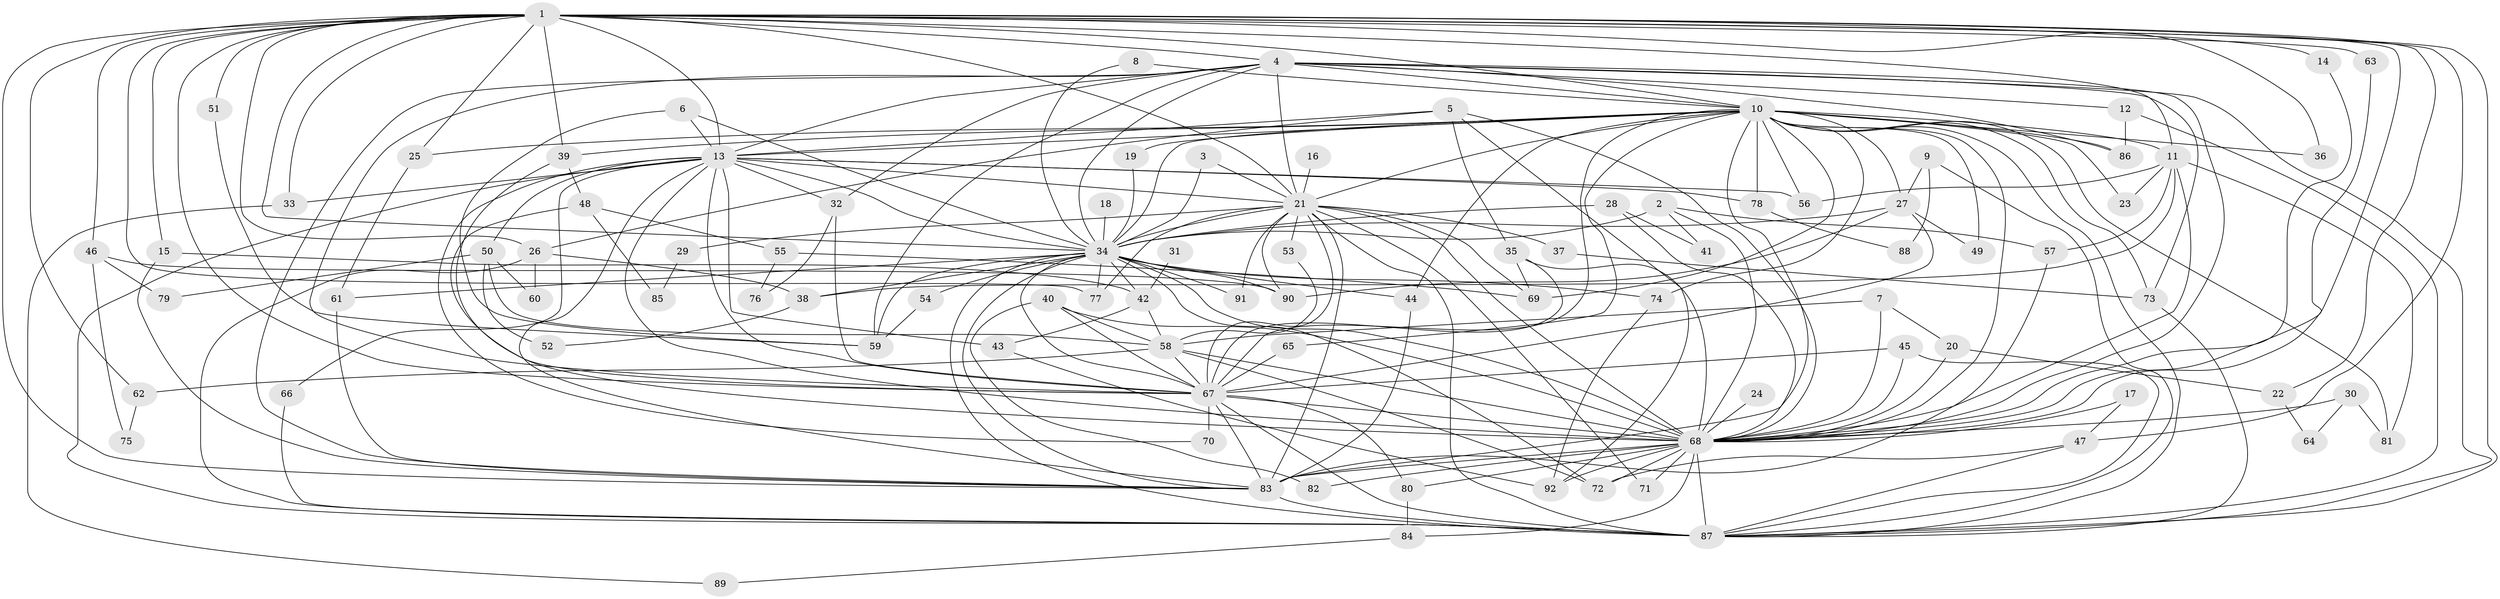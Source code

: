 // original degree distribution, {26: 0.007633587786259542, 21: 0.007633587786259542, 16: 0.007633587786259542, 22: 0.007633587786259542, 29: 0.007633587786259542, 31: 0.007633587786259542, 17: 0.007633587786259542, 37: 0.007633587786259542, 15: 0.007633587786259542, 24: 0.007633587786259542, 4: 0.12213740458015267, 2: 0.5267175572519084, 8: 0.007633587786259542, 5: 0.030534351145038167, 10: 0.007633587786259542, 3: 0.21374045801526717, 6: 0.015267175572519083}
// Generated by graph-tools (version 1.1) at 2025/36/03/04/25 23:36:19]
// undirected, 92 vertices, 228 edges
graph export_dot {
  node [color=gray90,style=filled];
  1;
  2;
  3;
  4;
  5;
  6;
  7;
  8;
  9;
  10;
  11;
  12;
  13;
  14;
  15;
  16;
  17;
  18;
  19;
  20;
  21;
  22;
  23;
  24;
  25;
  26;
  27;
  28;
  29;
  30;
  31;
  32;
  33;
  34;
  35;
  36;
  37;
  38;
  39;
  40;
  41;
  42;
  43;
  44;
  45;
  46;
  47;
  48;
  49;
  50;
  51;
  52;
  53;
  54;
  55;
  56;
  57;
  58;
  59;
  60;
  61;
  62;
  63;
  64;
  65;
  66;
  67;
  68;
  69;
  70;
  71;
  72;
  73;
  74;
  75;
  76;
  77;
  78;
  79;
  80;
  81;
  82;
  83;
  84;
  85;
  86;
  87;
  88;
  89;
  90;
  91;
  92;
  1 -- 4 [weight=1.0];
  1 -- 10 [weight=1.0];
  1 -- 11 [weight=1.0];
  1 -- 13 [weight=1.0];
  1 -- 14 [weight=1.0];
  1 -- 15 [weight=1.0];
  1 -- 21 [weight=1.0];
  1 -- 22 [weight=1.0];
  1 -- 25 [weight=1.0];
  1 -- 26 [weight=1.0];
  1 -- 33 [weight=1.0];
  1 -- 34 [weight=1.0];
  1 -- 36 [weight=1.0];
  1 -- 39 [weight=1.0];
  1 -- 46 [weight=1.0];
  1 -- 47 [weight=1.0];
  1 -- 51 [weight=1.0];
  1 -- 62 [weight=2.0];
  1 -- 63 [weight=1.0];
  1 -- 67 [weight=2.0];
  1 -- 68 [weight=1.0];
  1 -- 77 [weight=1.0];
  1 -- 83 [weight=1.0];
  1 -- 87 [weight=1.0];
  2 -- 34 [weight=1.0];
  2 -- 41 [weight=1.0];
  2 -- 57 [weight=1.0];
  2 -- 68 [weight=1.0];
  3 -- 21 [weight=1.0];
  3 -- 34 [weight=1.0];
  4 -- 10 [weight=1.0];
  4 -- 12 [weight=1.0];
  4 -- 13 [weight=1.0];
  4 -- 21 [weight=1.0];
  4 -- 32 [weight=1.0];
  4 -- 34 [weight=1.0];
  4 -- 59 [weight=1.0];
  4 -- 67 [weight=1.0];
  4 -- 68 [weight=2.0];
  4 -- 73 [weight=1.0];
  4 -- 83 [weight=1.0];
  4 -- 86 [weight=1.0];
  4 -- 87 [weight=1.0];
  5 -- 13 [weight=1.0];
  5 -- 26 [weight=1.0];
  5 -- 35 [weight=1.0];
  5 -- 68 [weight=1.0];
  5 -- 92 [weight=1.0];
  6 -- 13 [weight=1.0];
  6 -- 34 [weight=1.0];
  6 -- 59 [weight=1.0];
  7 -- 20 [weight=1.0];
  7 -- 58 [weight=1.0];
  7 -- 68 [weight=1.0];
  8 -- 10 [weight=1.0];
  8 -- 34 [weight=1.0];
  9 -- 27 [weight=1.0];
  9 -- 87 [weight=1.0];
  9 -- 88 [weight=1.0];
  10 -- 11 [weight=1.0];
  10 -- 13 [weight=1.0];
  10 -- 19 [weight=1.0];
  10 -- 21 [weight=1.0];
  10 -- 23 [weight=1.0];
  10 -- 25 [weight=1.0];
  10 -- 27 [weight=1.0];
  10 -- 34 [weight=1.0];
  10 -- 36 [weight=1.0];
  10 -- 39 [weight=1.0];
  10 -- 44 [weight=1.0];
  10 -- 49 [weight=1.0];
  10 -- 56 [weight=1.0];
  10 -- 65 [weight=1.0];
  10 -- 67 [weight=1.0];
  10 -- 68 [weight=1.0];
  10 -- 69 [weight=1.0];
  10 -- 73 [weight=1.0];
  10 -- 74 [weight=1.0];
  10 -- 78 [weight=2.0];
  10 -- 81 [weight=1.0];
  10 -- 83 [weight=2.0];
  10 -- 86 [weight=1.0];
  10 -- 87 [weight=1.0];
  11 -- 23 [weight=1.0];
  11 -- 38 [weight=1.0];
  11 -- 56 [weight=1.0];
  11 -- 57 [weight=1.0];
  11 -- 68 [weight=1.0];
  11 -- 81 [weight=1.0];
  12 -- 86 [weight=1.0];
  12 -- 87 [weight=1.0];
  13 -- 21 [weight=1.0];
  13 -- 32 [weight=1.0];
  13 -- 33 [weight=1.0];
  13 -- 34 [weight=1.0];
  13 -- 43 [weight=1.0];
  13 -- 50 [weight=1.0];
  13 -- 56 [weight=1.0];
  13 -- 66 [weight=1.0];
  13 -- 67 [weight=2.0];
  13 -- 68 [weight=1.0];
  13 -- 70 [weight=1.0];
  13 -- 78 [weight=1.0];
  13 -- 83 [weight=1.0];
  13 -- 87 [weight=2.0];
  14 -- 68 [weight=1.0];
  15 -- 42 [weight=1.0];
  15 -- 83 [weight=1.0];
  16 -- 21 [weight=1.0];
  17 -- 47 [weight=1.0];
  17 -- 68 [weight=1.0];
  18 -- 34 [weight=1.0];
  19 -- 34 [weight=1.0];
  20 -- 22 [weight=1.0];
  20 -- 68 [weight=1.0];
  21 -- 29 [weight=1.0];
  21 -- 34 [weight=1.0];
  21 -- 37 [weight=1.0];
  21 -- 53 [weight=1.0];
  21 -- 67 [weight=1.0];
  21 -- 68 [weight=1.0];
  21 -- 69 [weight=1.0];
  21 -- 71 [weight=1.0];
  21 -- 77 [weight=1.0];
  21 -- 83 [weight=2.0];
  21 -- 87 [weight=1.0];
  21 -- 90 [weight=1.0];
  21 -- 91 [weight=1.0];
  22 -- 64 [weight=1.0];
  24 -- 68 [weight=1.0];
  25 -- 61 [weight=1.0];
  26 -- 38 [weight=1.0];
  26 -- 60 [weight=1.0];
  26 -- 87 [weight=1.0];
  27 -- 34 [weight=1.0];
  27 -- 49 [weight=1.0];
  27 -- 67 [weight=1.0];
  27 -- 90 [weight=1.0];
  28 -- 34 [weight=1.0];
  28 -- 41 [weight=1.0];
  28 -- 68 [weight=1.0];
  29 -- 85 [weight=1.0];
  30 -- 64 [weight=1.0];
  30 -- 68 [weight=1.0];
  30 -- 81 [weight=1.0];
  31 -- 42 [weight=1.0];
  32 -- 67 [weight=1.0];
  32 -- 76 [weight=1.0];
  33 -- 89 [weight=1.0];
  34 -- 38 [weight=1.0];
  34 -- 42 [weight=1.0];
  34 -- 44 [weight=1.0];
  34 -- 54 [weight=1.0];
  34 -- 59 [weight=1.0];
  34 -- 61 [weight=1.0];
  34 -- 67 [weight=2.0];
  34 -- 68 [weight=1.0];
  34 -- 72 [weight=1.0];
  34 -- 74 [weight=1.0];
  34 -- 77 [weight=1.0];
  34 -- 83 [weight=1.0];
  34 -- 87 [weight=1.0];
  34 -- 90 [weight=1.0];
  34 -- 91 [weight=1.0];
  35 -- 67 [weight=1.0];
  35 -- 68 [weight=1.0];
  35 -- 69 [weight=1.0];
  37 -- 73 [weight=1.0];
  38 -- 52 [weight=1.0];
  39 -- 48 [weight=1.0];
  39 -- 67 [weight=1.0];
  40 -- 58 [weight=1.0];
  40 -- 67 [weight=1.0];
  40 -- 68 [weight=1.0];
  40 -- 82 [weight=1.0];
  42 -- 43 [weight=1.0];
  42 -- 58 [weight=1.0];
  43 -- 92 [weight=1.0];
  44 -- 83 [weight=1.0];
  45 -- 67 [weight=1.0];
  45 -- 68 [weight=1.0];
  45 -- 87 [weight=1.0];
  46 -- 75 [weight=1.0];
  46 -- 79 [weight=1.0];
  46 -- 90 [weight=1.0];
  47 -- 72 [weight=1.0];
  47 -- 87 [weight=1.0];
  48 -- 55 [weight=1.0];
  48 -- 68 [weight=1.0];
  48 -- 85 [weight=1.0];
  50 -- 52 [weight=1.0];
  50 -- 58 [weight=1.0];
  50 -- 60 [weight=1.0];
  50 -- 79 [weight=1.0];
  51 -- 59 [weight=1.0];
  53 -- 58 [weight=1.0];
  54 -- 59 [weight=1.0];
  55 -- 69 [weight=1.0];
  55 -- 76 [weight=1.0];
  57 -- 83 [weight=1.0];
  58 -- 62 [weight=1.0];
  58 -- 67 [weight=1.0];
  58 -- 68 [weight=2.0];
  58 -- 72 [weight=1.0];
  61 -- 83 [weight=1.0];
  62 -- 75 [weight=1.0];
  63 -- 68 [weight=1.0];
  65 -- 67 [weight=1.0];
  66 -- 87 [weight=1.0];
  67 -- 68 [weight=2.0];
  67 -- 70 [weight=2.0];
  67 -- 80 [weight=1.0];
  67 -- 83 [weight=1.0];
  67 -- 87 [weight=1.0];
  68 -- 71 [weight=1.0];
  68 -- 72 [weight=1.0];
  68 -- 80 [weight=1.0];
  68 -- 82 [weight=1.0];
  68 -- 83 [weight=2.0];
  68 -- 84 [weight=1.0];
  68 -- 87 [weight=1.0];
  68 -- 92 [weight=1.0];
  73 -- 87 [weight=1.0];
  74 -- 92 [weight=1.0];
  78 -- 88 [weight=1.0];
  80 -- 84 [weight=1.0];
  83 -- 87 [weight=1.0];
  84 -- 89 [weight=1.0];
}
